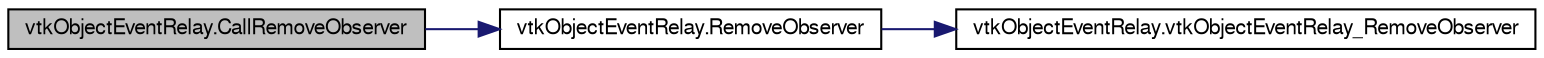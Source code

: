 digraph G
{
  bgcolor="transparent";
  edge [fontname="FreeSans",fontsize="10",labelfontname="FreeSans",labelfontsize="10"];
  node [fontname="FreeSans",fontsize="10",shape=record];
  rankdir="LR";
  Node1 [label="vtkObjectEventRelay.CallRemoveObserver",height=0.2,width=0.4,color="black", fillcolor="grey75", style="filled" fontcolor="black"];
  Node1 -> Node2 [color="midnightblue",fontsize="10",style="solid",fontname="FreeSans"];
  Node2 [label="vtkObjectEventRelay.RemoveObserver",height=0.2,width=0.4,color="black",URL="$classvtk_object_event_relay.html#a56c6cc0c785de5a11e9327ae0749cbe7"];
  Node2 -> Node3 [color="midnightblue",fontsize="10",style="solid",fontname="FreeSans"];
  Node3 [label="vtkObjectEventRelay.vtkObjectEventRelay_RemoveObserver",height=0.2,width=0.4,color="black",URL="$classvtk_object_event_relay.html#a90748605e39608c46f67844b608d2ad6"];
}
